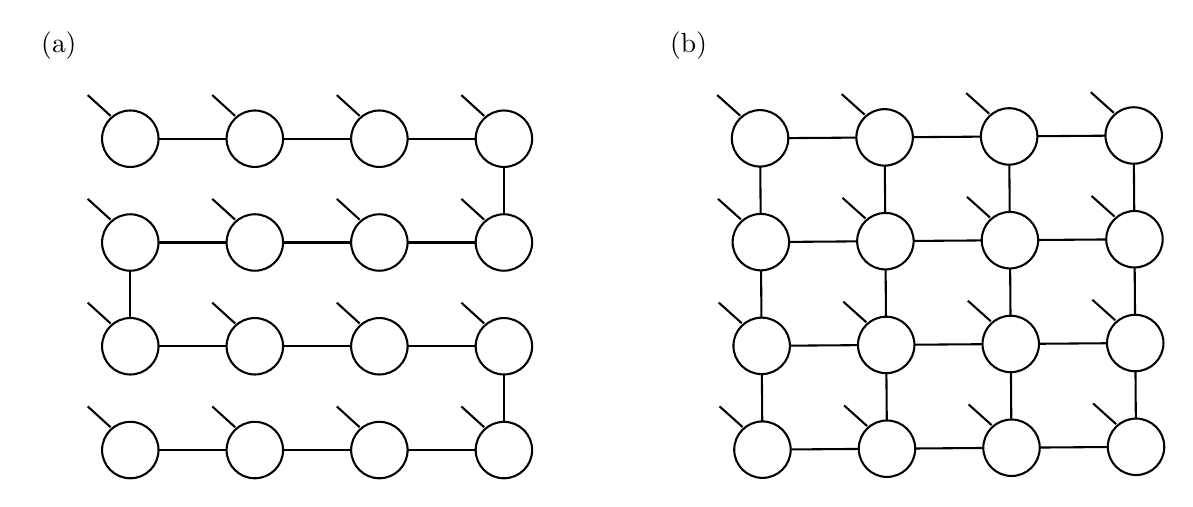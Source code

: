 

\tikzset{every picture/.style={line width=0.75pt}} %set default line width to 0.75pt        

\begin{tikzpicture}[x=0.75pt,y=0.75pt,yscale=-1,xscale=1]
%uncomment if require: \path (0,279); %set diagram left start at 0, and has height of 279

%Straight Lines [id:da7558720829586614] 
\draw    (116,60) -- (105,50) ;
%Straight Lines [id:da7453222381157911] 
\draw    (176,60) -- (165,50) ;
%Straight Lines [id:da3946585975317298] 
\draw    (236,60) -- (225,50) ;
%Straight Lines [id:da37563577756411526] 
\draw    (296,60) -- (285,50) ;
%Straight Lines [id:da5578548468236844] 
\draw    (116,110) -- (105,100) ;
%Straight Lines [id:da7262092534911444] 
\draw    (176,110) -- (165,100) ;
%Straight Lines [id:da5467641041030475] 
\draw    (236,110) -- (225,100) ;
%Straight Lines [id:da5386881511495618] 
\draw    (296,110) -- (285,100) ;
%Straight Lines [id:da02287842476689894] 
\draw    (116,160) -- (105,150) ;
%Straight Lines [id:da4508946461122738] 
\draw    (176,160) -- (165,150) ;
%Straight Lines [id:da08195476340971974] 
\draw    (236,160) -- (225,150) ;
%Straight Lines [id:da32561791721782307] 
\draw    (296,160) -- (285,150) ;
%Straight Lines [id:da9316219690631447] 
\draw    (116,210) -- (105,200) ;
%Straight Lines [id:da5328463535148447] 
\draw    (176,210) -- (165,200) ;
%Straight Lines [id:da2516504705313325] 
\draw    (236,210) -- (225,200) ;
%Straight Lines [id:da36865014878829894] 
\draw    (296,210) -- (285,200) ;
%Straight Lines [id:da627407963488197] 
\draw    (419.34,59.89) -- (408.26,49.98) ;
%Straight Lines [id:da28529490855809136] 
\draw    (479.34,59.43) -- (468.26,49.52) ;
%Straight Lines [id:da9726314625782801] 
\draw    (539.33,58.97) -- (528.26,49.05) ;
%Straight Lines [id:da976519618201779] 
\draw    (599.33,58.51) -- (588.26,48.59) ;
%Straight Lines [id:da6121773262074668] 
\draw    (419.72,109.89) -- (408.64,99.97) ;
%Straight Lines [id:da14208903959177843] 
\draw    (479.72,109.43) -- (468.64,99.51) ;
%Straight Lines [id:da7119582959766138] 
\draw    (539.72,108.97) -- (528.64,99.05) ;
%Straight Lines [id:da6127408811622361] 
\draw    (599.72,108.51) -- (588.64,98.59) ;
%Straight Lines [id:da8484960736994689] 
\draw    (420.1,159.89) -- (409.03,149.97) ;
%Straight Lines [id:da9701608110768252] 
\draw    (480.1,159.43) -- (469.03,149.51) ;
%Straight Lines [id:da9074403984221782] 
\draw    (540.1,158.97) -- (529.02,149.05) ;
%Straight Lines [id:da9022817569376769] 
\draw    (600.1,158.51) -- (589.02,148.59) ;
%Straight Lines [id:da7396039608343334] 
\draw    (420.49,209.89) -- (409.41,199.97) ;
%Straight Lines [id:da7992277849541292] 
\draw    (480.49,209.43) -- (469.41,199.51) ;
%Straight Lines [id:da647413233499671] 
\draw    (540.49,208.97) -- (529.41,199.05) ;
%Straight Lines [id:da6589381404172749] 
\draw    (600.48,208.5) -- (589.41,198.59) ;

% Text Node
\draw    (125.5, 71) circle [x radius= 13.6, y radius= 13.6]   ;
\draw (119.5,63.4) node [anchor=north west][inner sep=0.75pt]    {$$};
% Text Node
\draw    (185.5, 71) circle [x radius= 13.6, y radius= 13.6]   ;
\draw (179.5,63.4) node [anchor=north west][inner sep=0.75pt]    {$$};
% Text Node
\draw    (245.5, 71) circle [x radius= 13.6, y radius= 13.6]   ;
\draw (239.5,63.4) node [anchor=north west][inner sep=0.75pt]    {$$};
% Text Node
\draw    (305.5, 71) circle [x radius= 13.6, y radius= 13.6]   ;
\draw (299.5,63.4) node [anchor=north west][inner sep=0.75pt]    {$$};
% Text Node
\draw    (125.5, 121) circle [x radius= 13.6, y radius= 13.6]   ;
\draw (119.5,113.4) node [anchor=north west][inner sep=0.75pt]    {$$};
% Text Node
\draw    (185.5, 121) circle [x radius= 13.6, y radius= 13.6]   ;
\draw (179.5,113.4) node [anchor=north west][inner sep=0.75pt]    {$$};
% Text Node
\draw    (245.5, 121) circle [x radius= 13.6, y radius= 13.6]   ;
\draw (239.5,113.4) node [anchor=north west][inner sep=0.75pt]    {$$};
% Text Node
\draw    (305.5, 121) circle [x radius= 13.6, y radius= 13.6]   ;
\draw (299.5,113.4) node [anchor=north west][inner sep=0.75pt]    {$$};
% Text Node
\draw    (125.5, 171) circle [x radius= 13.6, y radius= 13.6]   ;
\draw (119.5,163.4) node [anchor=north west][inner sep=0.75pt]    {$$};
% Text Node
\draw    (185.5, 171) circle [x radius= 13.6, y radius= 13.6]   ;
\draw (179.5,163.4) node [anchor=north west][inner sep=0.75pt]    {$$};
% Text Node
\draw    (245.5, 171) circle [x radius= 13.6, y radius= 13.6]   ;
\draw (239.5,163.4) node [anchor=north west][inner sep=0.75pt]    {$$};
% Text Node
\draw    (305.5, 171) circle [x radius= 13.6, y radius= 13.6]   ;
\draw (299.5,163.4) node [anchor=north west][inner sep=0.75pt]    {$$};
% Text Node
\draw    (125.5, 221) circle [x radius= 13.6, y radius= 13.6]   ;
\draw (119.5,213.4) node [anchor=north west][inner sep=0.75pt]    {$$};
% Text Node
\draw    (185.5, 221) circle [x radius= 13.6, y radius= 13.6]   ;
\draw (179.5,213.4) node [anchor=north west][inner sep=0.75pt]    {$$};
% Text Node
\draw    (245.5, 221) circle [x radius= 13.6, y radius= 13.6]   ;
\draw (239.5,213.4) node [anchor=north west][inner sep=0.75pt]    {$$};
% Text Node
\draw    (305.5, 221) circle [x radius= 13.6, y radius= 13.6]   ;
\draw (299.5,213.4) node [anchor=north west][inner sep=0.75pt]    {$$};
% Text Node
\draw (81,18) node [anchor=north west][inner sep=0.75pt]   [align=left] {(a)};
% Text Node
\draw    (428.92, 70.82) circle [x radius= 13.6, y radius= 13.6]   ;
\draw (422.86,63.26) node [anchor=north west][inner sep=0.75pt]  [rotate=-359.56]  {$$};
% Text Node
\draw    (488.92, 70.36) circle [x radius= 13.6, y radius= 13.6]   ;
\draw (482.86,62.8) node [anchor=north west][inner sep=0.75pt]  [rotate=-359.56]  {$$};
% Text Node
\draw    (548.92, 69.9) circle [x radius= 13.6, y radius= 13.6]   ;
\draw (542.86,62.34) node [anchor=north west][inner sep=0.75pt]  [rotate=-359.56]  {$$};
% Text Node
\draw    (608.92, 69.44) circle [x radius= 13.6, y radius= 13.6]   ;
\draw (602.86,61.88) node [anchor=north west][inner sep=0.75pt]  [rotate=-359.56]  {$$};
% Text Node
\draw    (429.3, 120.82) circle [x radius= 13.6, y radius= 13.6]   ;
\draw (423.25,113.26) node [anchor=north west][inner sep=0.75pt]  [rotate=-359.56]  {$$};
% Text Node
\draw    (489.3, 120.36) circle [x radius= 13.6, y radius= 13.6]   ;
\draw (483.25,112.8) node [anchor=north west][inner sep=0.75pt]  [rotate=-359.56]  {$$};
% Text Node
\draw    (549.3, 119.89) circle [x radius= 13.6, y radius= 13.6]   ;
\draw (543.24,112.34) node [anchor=north west][inner sep=0.75pt]  [rotate=-359.56]  {$$};
% Text Node
\draw    (609.3, 119.43) circle [x radius= 13.6, y radius= 13.6]   ;
\draw (603.24,111.88) node [anchor=north west][inner sep=0.75pt]  [rotate=-359.56]  {$$};
% Text Node
\draw    (429.69, 170.81) circle [x radius= 13.6, y radius= 13.6]   ;
\draw (423.63,163.26) node [anchor=north west][inner sep=0.75pt]  [rotate=-359.56]  {$$};
% Text Node
\draw    (489.69, 170.35) circle [x radius= 13.6, y radius= 13.6]   ;
\draw (483.63,162.8) node [anchor=north west][inner sep=0.75pt]  [rotate=-359.56]  {$$};
% Text Node
\draw    (549.69, 169.89) circle [x radius= 13.6, y radius= 13.6]   ;
\draw (543.63,162.34) node [anchor=north west][inner sep=0.75pt]  [rotate=-359.56]  {$$};
% Text Node
\draw    (609.68, 169.43) circle [x radius= 13.6, y radius= 13.6]   ;
\draw (603.63,161.88) node [anchor=north west][inner sep=0.75pt]  [rotate=-359.56]  {$$};
% Text Node
\draw    (430.07, 220.81) circle [x radius= 13.6, y radius= 13.6]   ;
\draw (424.01,213.26) node [anchor=north west][inner sep=0.75pt]  [rotate=-359.56]  {$$};
% Text Node
\draw    (490.07, 220.35) circle [x radius= 13.6, y radius= 13.6]   ;
\draw (484.01,212.8) node [anchor=north west][inner sep=0.75pt]  [rotate=-359.56]  {$$};
% Text Node
\draw    (550.07, 219.89) circle [x radius= 13.6, y radius= 13.6]   ;
\draw (544.01,212.34) node [anchor=north west][inner sep=0.75pt]  [rotate=-359.56]  {$$};
% Text Node
\draw    (610.07, 219.43) circle [x radius= 13.6, y radius= 13.6]   ;
\draw (604.01,211.88) node [anchor=north west][inner sep=0.75pt]  [rotate=-359.56]  {$$};
% Text Node
\draw (384.02,18.16) node [anchor=north west][inner sep=0.75pt]  [rotate=-359.56] [align=left] {(b)};
% Connection
\draw    (139.1,71) -- (171.9,71) ;
% Connection
\draw    (199.1,71) -- (231.9,71) ;
% Connection
\draw    (259.1,71) -- (291.9,71) ;
% Connection
\draw    (139.1,121) -- (171.9,121) ;
% Connection
\draw    (199.1,121) -- (231.9,121) ;
% Connection
\draw    (259.1,121) -- (291.9,121) ;
% Connection
\draw    (139.1,171) -- (171.9,171) ;
% Connection
\draw    (199.1,171) -- (231.9,171) ;
% Connection
\draw    (259.1,171) -- (291.9,171) ;
% Connection
\draw    (139.1,221) -- (171.9,221) ;
% Connection
\draw    (199.1,221) -- (231.9,221) ;
% Connection
\draw    (259.1,221) -- (291.9,221) ;
% Connection
\draw    (305.5,84.6) -- (305.5,107.4) ;
% Connection
\draw    (125.5,134.6) -- (125.5,157.4) ;
% Connection
\draw    (305.5,184.6) -- (305.5,207.4) ;
% Connection
\draw    (442.52,70.71) -- (475.32,70.46) ;
% Connection
\draw    (502.52,70.25) -- (535.32,70) ;
% Connection
\draw    (562.52,69.79) -- (595.31,69.54) ;
% Connection
\draw    (442.91,120.71) -- (475.7,120.46) ;
% Connection
\draw    (502.9,120.25) -- (535.7,120) ;
% Connection
\draw    (562.9,119.79) -- (595.7,119.54) ;
% Connection
\draw    (443.29,170.71) -- (476.09,170.46) ;
% Connection
\draw    (503.29,170.25) -- (536.08,170) ;
% Connection
\draw    (563.29,169.79) -- (596.08,169.54) ;
% Connection
\draw    (443.67,220.71) -- (476.47,220.46) ;
% Connection
\draw    (503.67,220.25) -- (536.47,220) ;
% Connection
\draw    (563.67,219.79) -- (596.47,219.54) ;
% Connection
\draw    (609.02,83.04) -- (609.2,105.83) ;
% Connection
\draw    (429.41,134.42) -- (429.58,157.21) ;
% Connection
\draw    (609.79,183.03) -- (609.96,205.83) ;
% Connection
\draw    (489.02,83.96) -- (489.2,106.75) ;
% Connection
\draw    (549.02,83.5) -- (549.2,106.29) ;
% Connection
\draw    (429.03,84.42) -- (429.2,107.22) ;
% Connection
\draw    (489.41,133.96) -- (489.58,156.75) ;
% Connection
\draw    (549.41,133.5) -- (549.58,156.29) ;
% Connection
\draw    (609.4,133.04) -- (609.58,155.83) ;
% Connection
\draw    (549.79,183.49) -- (549.96,206.29) ;
% Connection
\draw    (489.79,183.96) -- (489.97,206.75) ;
% Connection
\draw    (429.79,184.42) -- (429.97,207.21) ;

\end{tikzpicture}

